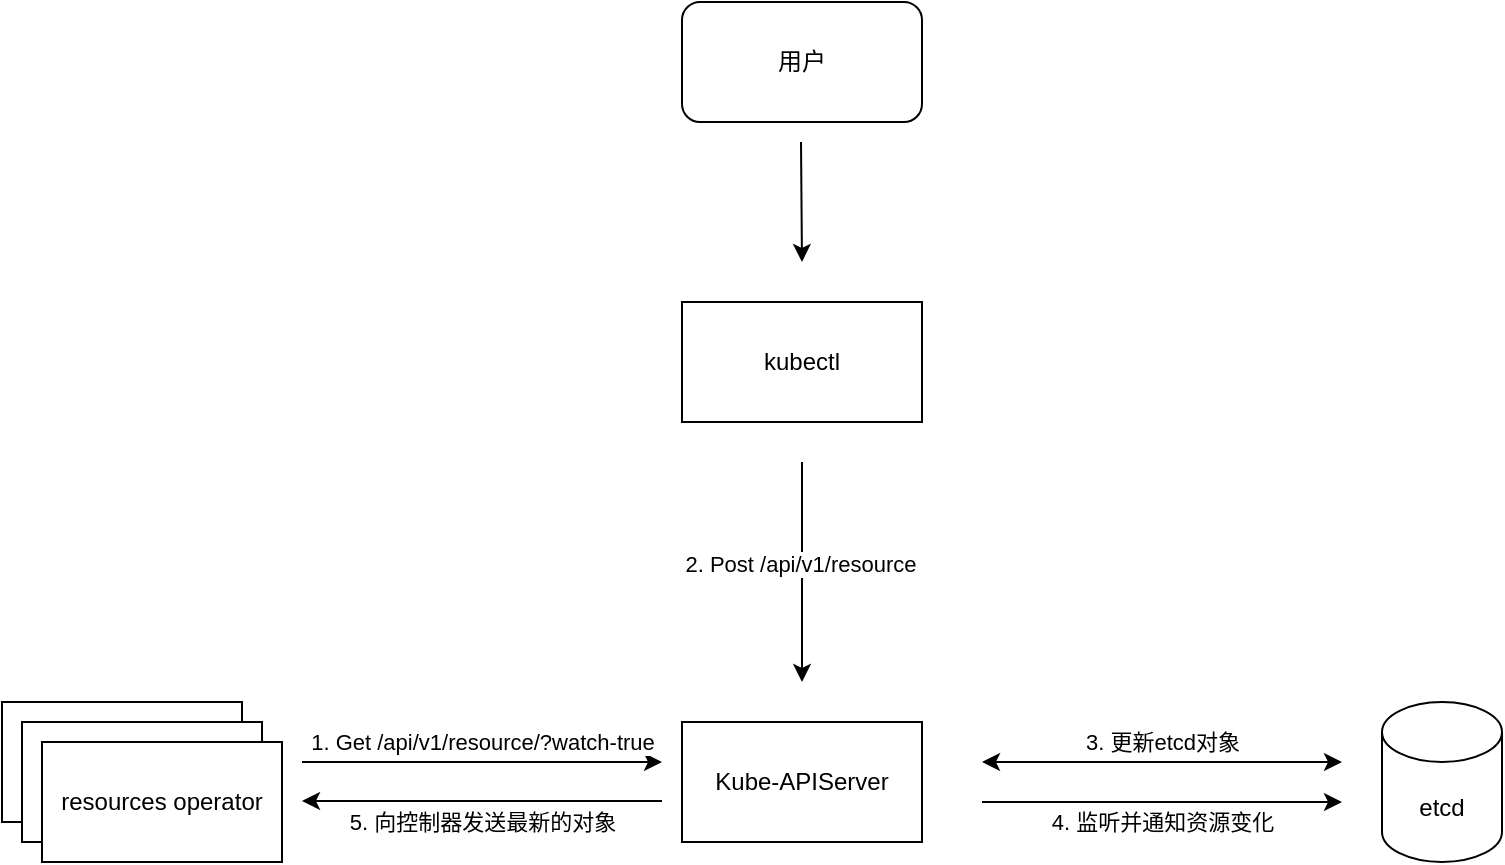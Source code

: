 <mxfile version="20.2.5" type="github" pages="6">
  <diagram id="b5y3b6XUnBEODd2YJgDl" name="第 1 页">
    <mxGraphModel dx="1368" dy="2158" grid="1" gridSize="10" guides="1" tooltips="1" connect="1" arrows="1" fold="1" page="1" pageScale="1" pageWidth="850" pageHeight="1100" math="0" shadow="0">
      <root>
        <mxCell id="0" />
        <mxCell id="1" parent="0" />
        <mxCell id="z5ILu_uivuZq8P00Ox4Z-1" value="kubectl" style="rounded=0;whiteSpace=wrap;html=1;" vertex="1" parent="1">
          <mxGeometry x="390" y="130" width="120" height="60" as="geometry" />
        </mxCell>
        <mxCell id="z5ILu_uivuZq8P00Ox4Z-5" value="" style="group" vertex="1" connectable="0" parent="1">
          <mxGeometry x="50" y="330" width="140" height="80" as="geometry" />
        </mxCell>
        <mxCell id="z5ILu_uivuZq8P00Ox4Z-2" value="" style="rounded=0;whiteSpace=wrap;html=1;" vertex="1" parent="z5ILu_uivuZq8P00Ox4Z-5">
          <mxGeometry width="120" height="60" as="geometry" />
        </mxCell>
        <mxCell id="z5ILu_uivuZq8P00Ox4Z-3" value="" style="rounded=0;whiteSpace=wrap;html=1;" vertex="1" parent="z5ILu_uivuZq8P00Ox4Z-5">
          <mxGeometry x="10" y="10" width="120" height="60" as="geometry" />
        </mxCell>
        <mxCell id="z5ILu_uivuZq8P00Ox4Z-4" value="resources operator" style="rounded=0;whiteSpace=wrap;html=1;" vertex="1" parent="z5ILu_uivuZq8P00Ox4Z-5">
          <mxGeometry x="20" y="20" width="120" height="60" as="geometry" />
        </mxCell>
        <mxCell id="z5ILu_uivuZq8P00Ox4Z-6" value="Kube-APIServer" style="rounded=0;whiteSpace=wrap;html=1;" vertex="1" parent="1">
          <mxGeometry x="390" y="340" width="120" height="60" as="geometry" />
        </mxCell>
        <mxCell id="z5ILu_uivuZq8P00Ox4Z-7" value="etcd" style="shape=cylinder3;whiteSpace=wrap;html=1;boundedLbl=1;backgroundOutline=1;size=15;" vertex="1" parent="1">
          <mxGeometry x="740" y="330" width="60" height="80" as="geometry" />
        </mxCell>
        <mxCell id="z5ILu_uivuZq8P00Ox4Z-8" value="" style="endArrow=classic;html=1;rounded=0;" edge="1" parent="1">
          <mxGeometry width="50" height="50" relative="1" as="geometry">
            <mxPoint x="450" y="210" as="sourcePoint" />
            <mxPoint x="450" y="320" as="targetPoint" />
          </mxGeometry>
        </mxCell>
        <mxCell id="z5ILu_uivuZq8P00Ox4Z-9" value="2. Post /api/v1/resource" style="edgeLabel;html=1;align=center;verticalAlign=middle;resizable=0;points=[];" vertex="1" connectable="0" parent="z5ILu_uivuZq8P00Ox4Z-8">
          <mxGeometry x="-0.073" y="-1" relative="1" as="geometry">
            <mxPoint as="offset" />
          </mxGeometry>
        </mxCell>
        <mxCell id="z5ILu_uivuZq8P00Ox4Z-10" value="" style="endArrow=classic;html=1;rounded=0;" edge="1" parent="1">
          <mxGeometry width="50" height="50" relative="1" as="geometry">
            <mxPoint x="200" y="360" as="sourcePoint" />
            <mxPoint x="380" y="360" as="targetPoint" />
          </mxGeometry>
        </mxCell>
        <mxCell id="z5ILu_uivuZq8P00Ox4Z-11" value="1. Get /api/v1/resource/?watch-true" style="edgeLabel;html=1;align=center;verticalAlign=middle;resizable=0;points=[];" vertex="1" connectable="0" parent="1">
          <mxGeometry x="290" y="350" as="geometry" />
        </mxCell>
        <mxCell id="z5ILu_uivuZq8P00Ox4Z-12" value="" style="endArrow=none;html=1;rounded=0;startArrow=classic;startFill=1;endFill=0;" edge="1" parent="1">
          <mxGeometry width="50" height="50" relative="1" as="geometry">
            <mxPoint x="200" y="379.5" as="sourcePoint" />
            <mxPoint x="380" y="379.5" as="targetPoint" />
          </mxGeometry>
        </mxCell>
        <mxCell id="z5ILu_uivuZq8P00Ox4Z-13" value="5. 向控制器发送最新的对象" style="edgeLabel;html=1;align=center;verticalAlign=middle;resizable=0;points=[];" vertex="1" connectable="0" parent="1">
          <mxGeometry x="290" y="390" as="geometry" />
        </mxCell>
        <mxCell id="z5ILu_uivuZq8P00Ox4Z-14" value="" style="endArrow=classic;html=1;rounded=0;" edge="1" parent="1">
          <mxGeometry width="50" height="50" relative="1" as="geometry">
            <mxPoint x="540" y="380" as="sourcePoint" />
            <mxPoint x="720" y="380" as="targetPoint" />
          </mxGeometry>
        </mxCell>
        <mxCell id="z5ILu_uivuZq8P00Ox4Z-15" value="" style="endArrow=classic;html=1;rounded=0;startArrow=classic;startFill=1;endFill=1;" edge="1" parent="1">
          <mxGeometry width="50" height="50" relative="1" as="geometry">
            <mxPoint x="540" y="360" as="sourcePoint" />
            <mxPoint x="720" y="360" as="targetPoint" />
          </mxGeometry>
        </mxCell>
        <mxCell id="z5ILu_uivuZq8P00Ox4Z-16" value="3. 更新etcd对象" style="edgeLabel;html=1;align=center;verticalAlign=middle;resizable=0;points=[];" vertex="1" connectable="0" parent="1">
          <mxGeometry x="630" y="350" as="geometry" />
        </mxCell>
        <mxCell id="z5ILu_uivuZq8P00Ox4Z-17" value="4. 监听并通知资源变化" style="edgeLabel;html=1;align=center;verticalAlign=middle;resizable=0;points=[];" vertex="1" connectable="0" parent="1">
          <mxGeometry x="630" y="390" as="geometry" />
        </mxCell>
        <mxCell id="z5ILu_uivuZq8P00Ox4Z-18" value="用户" style="rounded=1;whiteSpace=wrap;html=1;" vertex="1" parent="1">
          <mxGeometry x="390" y="-20" width="120" height="60" as="geometry" />
        </mxCell>
        <mxCell id="z5ILu_uivuZq8P00Ox4Z-20" value="" style="endArrow=classic;html=1;rounded=0;" edge="1" parent="1">
          <mxGeometry width="50" height="50" relative="1" as="geometry">
            <mxPoint x="449.5" y="50" as="sourcePoint" />
            <mxPoint x="450" y="110" as="targetPoint" />
          </mxGeometry>
        </mxCell>
      </root>
    </mxGraphModel>
  </diagram>
  <diagram id="ozzlIh4uKLHFMo5lgFnA" name="第 2 页">
    <mxGraphModel dx="1368" dy="1058" grid="1" gridSize="10" guides="1" tooltips="1" connect="1" arrows="1" fold="1" page="1" pageScale="1" pageWidth="850" pageHeight="1100" math="0" shadow="0">
      <root>
        <mxCell id="0" />
        <mxCell id="1" parent="0" />
        <mxCell id="VvvJQrAsDp0vZxGCDMNU-1" value="Kubernetes&lt;br&gt;API Server" style="rounded=0;whiteSpace=wrap;html=1;" vertex="1" parent="1">
          <mxGeometry x="260" y="257.5" width="120" height="92.5" as="geometry" />
        </mxCell>
        <mxCell id="VvvJQrAsDp0vZxGCDMNU-2" value="etcd" style="shape=cylinder3;whiteSpace=wrap;html=1;boundedLbl=1;backgroundOutline=1;size=15;" vertex="1" parent="1">
          <mxGeometry x="290" y="420" width="60" height="80" as="geometry" />
        </mxCell>
        <mxCell id="VvvJQrAsDp0vZxGCDMNU-3" value="" style="rounded=0;whiteSpace=wrap;html=1;" vertex="1" parent="1">
          <mxGeometry x="510" y="230" width="140" height="270" as="geometry" />
        </mxCell>
        <mxCell id="VvvJQrAsDp0vZxGCDMNU-4" value="Informer" style="text;html=1;strokeColor=none;fillColor=none;align=center;verticalAlign=middle;whiteSpace=wrap;rounded=0;" vertex="1" parent="1">
          <mxGeometry x="550" y="239" width="60" height="30" as="geometry" />
        </mxCell>
        <mxCell id="VvvJQrAsDp0vZxGCDMNU-5" value="reflector" style="rounded=0;whiteSpace=wrap;html=1;" vertex="1" parent="1">
          <mxGeometry x="530" y="275" width="100" height="25" as="geometry" />
        </mxCell>
        <mxCell id="VvvJQrAsDp0vZxGCDMNU-45" value="" style="edgeStyle=orthogonalEdgeStyle;curved=1;rounded=0;orthogonalLoop=1;jettySize=auto;html=1;startArrow=classic;startFill=1;endArrow=none;endFill=0;" edge="1" parent="1" source="VvvJQrAsDp0vZxGCDMNU-6" target="VvvJQrAsDp0vZxGCDMNU-5">
          <mxGeometry relative="1" as="geometry" />
        </mxCell>
        <mxCell id="VvvJQrAsDp0vZxGCDMNU-48" style="edgeStyle=orthogonalEdgeStyle;curved=1;rounded=0;orthogonalLoop=1;jettySize=auto;html=1;exitX=0.5;exitY=1;exitDx=0;exitDy=0;entryX=0.5;entryY=0;entryDx=0;entryDy=0;startArrow=none;startFill=0;endArrow=classic;endFill=1;" edge="1" parent="1" source="VvvJQrAsDp0vZxGCDMNU-6" target="VvvJQrAsDp0vZxGCDMNU-7">
          <mxGeometry relative="1" as="geometry" />
        </mxCell>
        <mxCell id="VvvJQrAsDp0vZxGCDMNU-6" value="Delta FIFO Queue" style="rounded=0;whiteSpace=wrap;html=1;" vertex="1" parent="1">
          <mxGeometry x="530" y="330" width="100" height="40" as="geometry" />
        </mxCell>
        <mxCell id="VvvJQrAsDp0vZxGCDMNU-7" value="Indexer" style="rounded=0;whiteSpace=wrap;html=1;" vertex="1" parent="1">
          <mxGeometry x="530" y="397.5" width="100" height="25" as="geometry" />
        </mxCell>
        <mxCell id="VvvJQrAsDp0vZxGCDMNU-8" value="Local Store" style="rounded=0;whiteSpace=wrap;html=1;" vertex="1" parent="1">
          <mxGeometry x="530" y="440" width="100" height="40" as="geometry" />
        </mxCell>
        <mxCell id="VvvJQrAsDp0vZxGCDMNU-15" value="" style="group" vertex="1" connectable="0" parent="1">
          <mxGeometry x="760" y="230" width="150" height="190" as="geometry" />
        </mxCell>
        <mxCell id="VvvJQrAsDp0vZxGCDMNU-9" value="" style="rounded=0;whiteSpace=wrap;html=1;" vertex="1" parent="VvvJQrAsDp0vZxGCDMNU-15">
          <mxGeometry width="150" height="190" as="geometry" />
        </mxCell>
        <mxCell id="VvvJQrAsDp0vZxGCDMNU-10" value="key 1" style="rounded=0;whiteSpace=wrap;html=1;" vertex="1" parent="VvvJQrAsDp0vZxGCDMNU-15">
          <mxGeometry x="25" y="45" width="100" height="25" as="geometry" />
        </mxCell>
        <mxCell id="VvvJQrAsDp0vZxGCDMNU-11" value="key 2" style="rounded=0;whiteSpace=wrap;html=1;" vertex="1" parent="VvvJQrAsDp0vZxGCDMNU-15">
          <mxGeometry x="25" y="75" width="100" height="25" as="geometry" />
        </mxCell>
        <mxCell id="VvvJQrAsDp0vZxGCDMNU-12" value="key 3" style="rounded=0;whiteSpace=wrap;html=1;" vertex="1" parent="VvvJQrAsDp0vZxGCDMNU-15">
          <mxGeometry x="25" y="105" width="100" height="25" as="geometry" />
        </mxCell>
        <mxCell id="VvvJQrAsDp0vZxGCDMNU-13" value="key 4" style="rounded=0;whiteSpace=wrap;html=1;" vertex="1" parent="VvvJQrAsDp0vZxGCDMNU-15">
          <mxGeometry x="25" y="140" width="100" height="25" as="geometry" />
        </mxCell>
        <mxCell id="VvvJQrAsDp0vZxGCDMNU-14" value="WorkQueue" style="text;html=1;strokeColor=none;fillColor=none;align=center;verticalAlign=middle;whiteSpace=wrap;rounded=0;" vertex="1" parent="VvvJQrAsDp0vZxGCDMNU-15">
          <mxGeometry x="45" y="9" width="60" height="30" as="geometry" />
        </mxCell>
        <mxCell id="VvvJQrAsDp0vZxGCDMNU-28" value="" style="shape=flexArrow;endArrow=classic;html=1;rounded=0;endWidth=44;endSize=12;width=66;" edge="1" parent="1">
          <mxGeometry width="50" height="50" relative="1" as="geometry">
            <mxPoint x="410" y="287" as="sourcePoint" />
            <mxPoint x="500" y="287" as="targetPoint" />
          </mxGeometry>
        </mxCell>
        <mxCell id="VvvJQrAsDp0vZxGCDMNU-30" value="Client&amp;nbsp;&lt;br&gt;List &amp;amp; Watch" style="edgeLabel;html=1;align=center;verticalAlign=middle;resizable=0;points=[];" vertex="1" connectable="0" parent="VvvJQrAsDp0vZxGCDMNU-28">
          <mxGeometry x="-0.178" y="-3" relative="1" as="geometry">
            <mxPoint y="-5" as="offset" />
          </mxGeometry>
        </mxCell>
        <mxCell id="VvvJQrAsDp0vZxGCDMNU-32" value="" style="curved=1;endArrow=classic;html=1;rounded=0;entryX=0;entryY=0.25;entryDx=0;entryDy=0;" edge="1" parent="1" target="VvvJQrAsDp0vZxGCDMNU-11">
          <mxGeometry width="50" height="50" relative="1" as="geometry">
            <mxPoint x="630" y="350" as="sourcePoint" />
            <mxPoint x="680" y="300" as="targetPoint" />
            <Array as="points">
              <mxPoint x="760" y="350" />
              <mxPoint x="630" y="300" />
            </Array>
          </mxGeometry>
        </mxCell>
        <mxCell id="VvvJQrAsDp0vZxGCDMNU-34" value="&lt;b&gt;CRUD&lt;/b&gt;&lt;br&gt;Add Func&lt;br&gt;Update Func&lt;br&gt;Delete Func" style="text;html=1;strokeColor=none;fillColor=none;align=center;verticalAlign=middle;whiteSpace=wrap;rounded=0;" vertex="1" parent="1">
          <mxGeometry x="660" y="257.5" width="110" height="30" as="geometry" />
        </mxCell>
        <mxCell id="VvvJQrAsDp0vZxGCDMNU-43" value="" style="group" vertex="1" connectable="0" parent="1">
          <mxGeometry x="980" y="230" width="170" height="270" as="geometry" />
        </mxCell>
        <mxCell id="VvvJQrAsDp0vZxGCDMNU-16" value="" style="rounded=0;whiteSpace=wrap;html=1;" vertex="1" parent="VvvJQrAsDp0vZxGCDMNU-43">
          <mxGeometry width="170" height="270" as="geometry" />
        </mxCell>
        <mxCell id="VvvJQrAsDp0vZxGCDMNU-17" value="Control Loop&lt;br&gt;（reconcile loop）" style="text;html=1;strokeColor=none;fillColor=none;align=center;verticalAlign=middle;whiteSpace=wrap;rounded=0;" vertex="1" parent="VvvJQrAsDp0vZxGCDMNU-43">
          <mxGeometry x="31.5" y="9" width="112.5" height="30" as="geometry" />
        </mxCell>
        <mxCell id="VvvJQrAsDp0vZxGCDMNU-18" value="queen.get&lt;br&gt;diff(obj1 actual)" style="ellipse;whiteSpace=wrap;html=1;aspect=fixed;" vertex="1" parent="VvvJQrAsDp0vZxGCDMNU-43">
          <mxGeometry x="45" y="140" width="80" height="80" as="geometry" />
        </mxCell>
        <mxCell id="VvvJQrAsDp0vZxGCDMNU-19" value="" style="endArrow=classic;html=1;rounded=0;" edge="1" parent="VvvJQrAsDp0vZxGCDMNU-43">
          <mxGeometry width="50" height="50" relative="1" as="geometry">
            <mxPoint x="120" y="160" as="sourcePoint" />
            <mxPoint x="100" y="140" as="targetPoint" />
          </mxGeometry>
        </mxCell>
        <mxCell id="VvvJQrAsDp0vZxGCDMNU-27" value="Sync" style="text;html=1;strokeColor=none;fillColor=none;align=center;verticalAlign=middle;whiteSpace=wrap;rounded=0;" vertex="1" parent="VvvJQrAsDp0vZxGCDMNU-43">
          <mxGeometry x="55" y="70" width="60" height="30" as="geometry" />
        </mxCell>
        <mxCell id="VvvJQrAsDp0vZxGCDMNU-42" style="edgeStyle=orthogonalEdgeStyle;curved=1;rounded=0;orthogonalLoop=1;jettySize=auto;html=1;exitX=0.5;exitY=1;exitDx=0;exitDy=0;entryX=1;entryY=0.75;entryDx=0;entryDy=0;startArrow=classic;startFill=1;endArrow=none;endFill=0;dashed=1;" edge="1" parent="1" source="VvvJQrAsDp0vZxGCDMNU-18" target="VvvJQrAsDp0vZxGCDMNU-7">
          <mxGeometry relative="1" as="geometry">
            <Array as="points">
              <mxPoint x="1040" y="450" />
              <mxPoint x="1040" y="470" />
              <mxPoint x="760" y="470" />
              <mxPoint x="760" y="416" />
            </Array>
          </mxGeometry>
        </mxCell>
        <mxCell id="VvvJQrAsDp0vZxGCDMNU-49" value="&lt;font style=&quot;font-size: 13px;&quot;&gt;lister&lt;/font&gt;" style="edgeLabel;html=1;align=center;verticalAlign=middle;resizable=0;points=[];" vertex="1" connectable="0" parent="VvvJQrAsDp0vZxGCDMNU-42">
          <mxGeometry x="0.101" y="-4" relative="1" as="geometry">
            <mxPoint x="15" y="-16" as="offset" />
          </mxGeometry>
        </mxCell>
        <mxCell id="VvvJQrAsDp0vZxGCDMNU-38" value="" style="endArrow=classic;html=1;rounded=0;exitX=1;exitY=0.5;exitDx=0;exitDy=0;entryX=0.5;entryY=0;entryDx=0;entryDy=0;edgeStyle=orthogonalEdgeStyle;curved=1;dashed=1;" edge="1" parent="1" source="VvvJQrAsDp0vZxGCDMNU-11" target="VvvJQrAsDp0vZxGCDMNU-18">
          <mxGeometry width="50" height="50" relative="1" as="geometry">
            <mxPoint x="930" y="350" as="sourcePoint" />
            <mxPoint x="980" y="300" as="targetPoint" />
          </mxGeometry>
        </mxCell>
        <mxCell id="VvvJQrAsDp0vZxGCDMNU-50" value="" style="shape=singleArrow;direction=south;whiteSpace=wrap;html=1;fontSize=13;arrowWidth=0.5;arrowSize=0.575;" vertex="1" parent="1">
          <mxGeometry x="290" y="370" width="60" height="40" as="geometry" />
        </mxCell>
      </root>
    </mxGraphModel>
  </diagram>
  <diagram id="fd5tgW54rtET_xSXNVDy" name="第 3 页">
    <mxGraphModel dx="1368" dy="1058" grid="1" gridSize="10" guides="1" tooltips="1" connect="1" arrows="1" fold="1" page="1" pageScale="1" pageWidth="850" pageHeight="1100" math="0" shadow="0">
      <root>
        <mxCell id="0" />
        <mxCell id="1" parent="0" />
        <mxCell id="vQ5vDGMKFpxkiXA87XDB-49" value="" style="rounded=0;whiteSpace=wrap;html=1;fontSize=13;dashed=1;" vertex="1" parent="1">
          <mxGeometry x="60" y="440" width="620" height="170" as="geometry" />
        </mxCell>
        <mxCell id="vQ5vDGMKFpxkiXA87XDB-48" value="" style="rounded=0;whiteSpace=wrap;html=1;fontSize=13;dashed=1;" vertex="1" parent="1">
          <mxGeometry x="60" y="280" width="620" height="160" as="geometry" />
        </mxCell>
        <mxCell id="vQ5vDGMKFpxkiXA87XDB-4" value="" style="rounded=0;whiteSpace=wrap;html=1;fontSize=13;" vertex="1" parent="1">
          <mxGeometry x="60" y="170" width="330" height="80" as="geometry" />
        </mxCell>
        <mxCell id="vQ5vDGMKFpxkiXA87XDB-22" style="edgeStyle=orthogonalEdgeStyle;rounded=0;orthogonalLoop=1;jettySize=auto;html=1;exitX=0;exitY=0.5;exitDx=0;exitDy=0;fontSize=13;startArrow=none;startFill=0;endArrow=classic;endFill=1;entryX=0;entryY=0.5;entryDx=0;entryDy=0;" edge="1" parent="1" source="vQ5vDGMKFpxkiXA87XDB-2" target="vQ5vDGMKFpxkiXA87XDB-19">
          <mxGeometry relative="1" as="geometry">
            <mxPoint x="70" y="310" as="targetPoint" />
            <Array as="points">
              <mxPoint x="80" y="225" />
              <mxPoint x="80" y="535" />
            </Array>
          </mxGeometry>
        </mxCell>
        <mxCell id="vQ5vDGMKFpxkiXA87XDB-39" value="Register" style="edgeLabel;html=1;align=center;verticalAlign=middle;resizable=0;points=[];fontSize=13;" vertex="1" connectable="0" parent="vQ5vDGMKFpxkiXA87XDB-22">
          <mxGeometry x="-0.094" y="1" relative="1" as="geometry">
            <mxPoint x="9" y="32" as="offset" />
          </mxGeometry>
        </mxCell>
        <mxCell id="vQ5vDGMKFpxkiXA87XDB-2" value="CRDs" style="rounded=0;whiteSpace=wrap;html=1;fontSize=13;" vertex="1" parent="1">
          <mxGeometry x="100" y="215" width="100" height="20" as="geometry" />
        </mxCell>
        <mxCell id="vQ5vDGMKFpxkiXA87XDB-3" value="Controllers" style="rounded=0;whiteSpace=wrap;html=1;fontSize=13;" vertex="1" parent="1">
          <mxGeometry x="250" y="215" width="100" height="20" as="geometry" />
        </mxCell>
        <mxCell id="vQ5vDGMKFpxkiXA87XDB-5" value="User defined" style="text;html=1;strokeColor=none;fillColor=none;align=center;verticalAlign=middle;whiteSpace=wrap;rounded=0;fontSize=13;" vertex="1" parent="1">
          <mxGeometry x="60" y="170" width="90" height="30" as="geometry" />
        </mxCell>
        <mxCell id="vQ5vDGMKFpxkiXA87XDB-13" value="" style="group" vertex="1" connectable="0" parent="1">
          <mxGeometry x="450" y="170" width="250" height="80" as="geometry" />
        </mxCell>
        <mxCell id="vQ5vDGMKFpxkiXA87XDB-12" value="" style="rounded=0;whiteSpace=wrap;html=1;fontSize=13;" vertex="1" parent="vQ5vDGMKFpxkiXA87XDB-13">
          <mxGeometry width="230" height="80" as="geometry" />
        </mxCell>
        <mxCell id="vQ5vDGMKFpxkiXA87XDB-11" value="" style="group" vertex="1" connectable="0" parent="vQ5vDGMKFpxkiXA87XDB-13">
          <mxGeometry x="90" y="10" width="160" height="70" as="geometry" />
        </mxCell>
        <mxCell id="vQ5vDGMKFpxkiXA87XDB-8" value="Index" style="rounded=0;whiteSpace=wrap;html=1;fontSize=13;" vertex="1" parent="vQ5vDGMKFpxkiXA87XDB-11">
          <mxGeometry y="40" width="120" height="20" as="geometry" />
        </mxCell>
        <mxCell id="vQ5vDGMKFpxkiXA87XDB-9" value="OwnerReferences" style="rounded=0;whiteSpace=wrap;html=1;fontSize=13;" vertex="1" parent="vQ5vDGMKFpxkiXA87XDB-11">
          <mxGeometry y="20" width="120" height="20" as="geometry" />
        </mxCell>
        <mxCell id="vQ5vDGMKFpxkiXA87XDB-10" value="Finalizers" style="rounded=0;whiteSpace=wrap;html=1;fontSize=13;" vertex="1" parent="vQ5vDGMKFpxkiXA87XDB-11">
          <mxGeometry width="120" height="20" as="geometry" />
        </mxCell>
        <mxCell id="vQ5vDGMKFpxkiXA87XDB-14" value="Utilies" style="text;html=1;strokeColor=none;fillColor=none;align=center;verticalAlign=middle;whiteSpace=wrap;rounded=0;fontSize=13;" vertex="1" parent="vQ5vDGMKFpxkiXA87XDB-13">
          <mxGeometry x="-20" width="90" height="30" as="geometry" />
        </mxCell>
        <mxCell id="vQ5vDGMKFpxkiXA87XDB-24" style="edgeStyle=orthogonalEdgeStyle;rounded=0;orthogonalLoop=1;jettySize=auto;html=1;exitX=0.5;exitY=1;exitDx=0;exitDy=0;entryX=0;entryY=0.5;entryDx=0;entryDy=0;fontSize=13;startArrow=none;startFill=0;endArrow=classic;endFill=1;" edge="1" parent="1" source="vQ5vDGMKFpxkiXA87XDB-15" target="vQ5vDGMKFpxkiXA87XDB-17">
          <mxGeometry relative="1" as="geometry" />
        </mxCell>
        <mxCell id="vQ5vDGMKFpxkiXA87XDB-38" value="Do Controller" style="edgeLabel;html=1;align=center;verticalAlign=middle;resizable=0;points=[];fontSize=13;" vertex="1" connectable="0" parent="vQ5vDGMKFpxkiXA87XDB-24">
          <mxGeometry x="-0.711" y="-2" relative="1" as="geometry">
            <mxPoint as="offset" />
          </mxGeometry>
        </mxCell>
        <mxCell id="vQ5vDGMKFpxkiXA87XDB-28" style="edgeStyle=orthogonalEdgeStyle;rounded=0;orthogonalLoop=1;jettySize=auto;html=1;exitX=1;exitY=0.5;exitDx=0;exitDy=0;entryX=0;entryY=0.5;entryDx=0;entryDy=0;fontSize=13;startArrow=none;startFill=0;endArrow=classic;endFill=1;" edge="1" parent="1" source="vQ5vDGMKFpxkiXA87XDB-15" target="vQ5vDGMKFpxkiXA87XDB-16">
          <mxGeometry relative="1" as="geometry" />
        </mxCell>
        <mxCell id="vQ5vDGMKFpxkiXA87XDB-36" value="Do API" style="edgeLabel;html=1;align=center;verticalAlign=middle;resizable=0;points=[];fontSize=13;" vertex="1" connectable="0" parent="vQ5vDGMKFpxkiXA87XDB-28">
          <mxGeometry x="-0.259" y="-1" relative="1" as="geometry">
            <mxPoint as="offset" />
          </mxGeometry>
        </mxCell>
        <mxCell id="vQ5vDGMKFpxkiXA87XDB-15" value="APIScaffolder" style="rounded=0;whiteSpace=wrap;html=1;fontSize=13;" vertex="1" parent="1">
          <mxGeometry x="110" y="340" width="120" height="40" as="geometry" />
        </mxCell>
        <mxCell id="vQ5vDGMKFpxkiXA87XDB-30" style="edgeStyle=orthogonalEdgeStyle;rounded=0;orthogonalLoop=1;jettySize=auto;html=1;exitX=0.5;exitY=0;exitDx=0;exitDy=0;fontSize=13;startArrow=none;startFill=0;endArrow=classic;endFill=1;" edge="1" parent="1" source="vQ5vDGMKFpxkiXA87XDB-16" target="vQ5vDGMKFpxkiXA87XDB-2">
          <mxGeometry relative="1" as="geometry">
            <Array as="points">
              <mxPoint x="560" y="300" />
              <mxPoint x="150" y="300" />
            </Array>
          </mxGeometry>
        </mxCell>
        <mxCell id="vQ5vDGMKFpxkiXA87XDB-16" value="CRD Template" style="rounded=0;whiteSpace=wrap;html=1;fontSize=13;" vertex="1" parent="1">
          <mxGeometry x="500" y="340" width="120" height="40" as="geometry" />
        </mxCell>
        <mxCell id="vQ5vDGMKFpxkiXA87XDB-31" style="edgeStyle=orthogonalEdgeStyle;rounded=0;orthogonalLoop=1;jettySize=auto;html=1;exitX=0.5;exitY=0;exitDx=0;exitDy=0;entryX=0.5;entryY=1;entryDx=0;entryDy=0;fontSize=13;startArrow=none;startFill=0;endArrow=classic;endFill=1;" edge="1" parent="1" source="vQ5vDGMKFpxkiXA87XDB-17" target="vQ5vDGMKFpxkiXA87XDB-3">
          <mxGeometry relative="1" as="geometry" />
        </mxCell>
        <mxCell id="vQ5vDGMKFpxkiXA87XDB-37" value="Run" style="edgeLabel;html=1;align=center;verticalAlign=middle;resizable=0;points=[];fontSize=13;" vertex="1" connectable="0" parent="vQ5vDGMKFpxkiXA87XDB-31">
          <mxGeometry x="-0.637" relative="1" as="geometry">
            <mxPoint as="offset" />
          </mxGeometry>
        </mxCell>
        <mxCell id="vQ5vDGMKFpxkiXA87XDB-17" value="manager" style="rounded=0;whiteSpace=wrap;html=1;fontSize=13;" vertex="1" parent="1">
          <mxGeometry x="330" y="446" width="70" height="30" as="geometry" />
        </mxCell>
        <mxCell id="vQ5vDGMKFpxkiXA87XDB-23" style="edgeStyle=orthogonalEdgeStyle;rounded=0;orthogonalLoop=1;jettySize=auto;html=1;exitX=0;exitY=0.5;exitDx=0;exitDy=0;entryX=1;entryY=0.5;entryDx=0;entryDy=0;fontSize=13;startArrow=none;startFill=0;endArrow=classic;endFill=1;" edge="1" parent="1" source="vQ5vDGMKFpxkiXA87XDB-18" target="vQ5vDGMKFpxkiXA87XDB-19">
          <mxGeometry relative="1" as="geometry" />
        </mxCell>
        <mxCell id="vQ5vDGMKFpxkiXA87XDB-45" value="Watch" style="edgeLabel;html=1;align=center;verticalAlign=middle;resizable=0;points=[];fontSize=13;" vertex="1" connectable="0" parent="vQ5vDGMKFpxkiXA87XDB-23">
          <mxGeometry x="0.18" y="-1" relative="1" as="geometry">
            <mxPoint x="8" as="offset" />
          </mxGeometry>
        </mxCell>
        <mxCell id="vQ5vDGMKFpxkiXA87XDB-25" style="edgeStyle=orthogonalEdgeStyle;rounded=0;orthogonalLoop=1;jettySize=auto;html=1;exitX=0.5;exitY=1;exitDx=0;exitDy=0;fontSize=13;startArrow=none;startFill=0;endArrow=classic;endFill=1;entryX=0.25;entryY=0;entryDx=0;entryDy=0;" edge="1" parent="1" source="vQ5vDGMKFpxkiXA87XDB-18" target="vQ5vDGMKFpxkiXA87XDB-21">
          <mxGeometry relative="1" as="geometry" />
        </mxCell>
        <mxCell id="vQ5vDGMKFpxkiXA87XDB-47" value="List &amp;amp; Watch" style="edgeLabel;html=1;align=center;verticalAlign=middle;resizable=0;points=[];fontSize=13;" vertex="1" connectable="0" parent="vQ5vDGMKFpxkiXA87XDB-25">
          <mxGeometry x="-0.082" y="1" relative="1" as="geometry">
            <mxPoint x="-12" as="offset" />
          </mxGeometry>
        </mxCell>
        <mxCell id="vQ5vDGMKFpxkiXA87XDB-29" style="edgeStyle=orthogonalEdgeStyle;rounded=0;orthogonalLoop=1;jettySize=auto;html=1;exitX=0.5;exitY=0;exitDx=0;exitDy=0;entryX=0.25;entryY=1;entryDx=0;entryDy=0;fontSize=13;startArrow=none;startFill=0;endArrow=classic;endFill=1;" edge="1" parent="1" source="vQ5vDGMKFpxkiXA87XDB-18" target="vQ5vDGMKFpxkiXA87XDB-3">
          <mxGeometry relative="1" as="geometry">
            <Array as="points">
              <mxPoint x="300" y="520" />
              <mxPoint x="300" y="378" />
              <mxPoint x="275" y="378" />
            </Array>
          </mxGeometry>
        </mxCell>
        <mxCell id="vQ5vDGMKFpxkiXA87XDB-44" value="Reconcile" style="edgeLabel;html=1;align=center;verticalAlign=middle;resizable=0;points=[];fontSize=13;" vertex="1" connectable="0" parent="vQ5vDGMKFpxkiXA87XDB-29">
          <mxGeometry x="-0.194" y="1" relative="1" as="geometry">
            <mxPoint as="offset" />
          </mxGeometry>
        </mxCell>
        <mxCell id="vQ5vDGMKFpxkiXA87XDB-32" style="edgeStyle=orthogonalEdgeStyle;rounded=0;orthogonalLoop=1;jettySize=auto;html=1;exitX=1;exitY=0.5;exitDx=0;exitDy=0;entryX=0.5;entryY=1;entryDx=0;entryDy=0;fontSize=13;startArrow=none;startFill=0;endArrow=classic;endFill=1;" edge="1" parent="1" source="vQ5vDGMKFpxkiXA87XDB-18" target="vQ5vDGMKFpxkiXA87XDB-17">
          <mxGeometry relative="1" as="geometry">
            <Array as="points">
              <mxPoint x="365" y="535" />
            </Array>
          </mxGeometry>
        </mxCell>
        <mxCell id="vQ5vDGMKFpxkiXA87XDB-46" value="GetCache" style="edgeLabel;html=1;align=center;verticalAlign=middle;resizable=0;points=[];fontSize=13;" vertex="1" connectable="0" parent="vQ5vDGMKFpxkiXA87XDB-32">
          <mxGeometry x="-0.042" y="-2" relative="1" as="geometry">
            <mxPoint x="-2" y="-12" as="offset" />
          </mxGeometry>
        </mxCell>
        <mxCell id="vQ5vDGMKFpxkiXA87XDB-18" value="Cache" style="rounded=0;whiteSpace=wrap;html=1;fontSize=13;" vertex="1" parent="1">
          <mxGeometry x="280" y="520" width="70" height="30" as="geometry" />
        </mxCell>
        <mxCell id="vQ5vDGMKFpxkiXA87XDB-19" value="Schema" style="rounded=0;whiteSpace=wrap;html=1;fontSize=13;" vertex="1" parent="1">
          <mxGeometry x="110" y="520" width="70" height="30" as="geometry" />
        </mxCell>
        <mxCell id="vQ5vDGMKFpxkiXA87XDB-26" style="edgeStyle=orthogonalEdgeStyle;rounded=0;orthogonalLoop=1;jettySize=auto;html=1;exitX=0;exitY=0.5;exitDx=0;exitDy=0;entryX=1;entryY=0.5;entryDx=0;entryDy=0;fontSize=13;startArrow=none;startFill=0;endArrow=classic;endFill=1;" edge="1" parent="1" source="vQ5vDGMKFpxkiXA87XDB-20" target="vQ5vDGMKFpxkiXA87XDB-17">
          <mxGeometry relative="1" as="geometry" />
        </mxCell>
        <mxCell id="vQ5vDGMKFpxkiXA87XDB-41" value="Get Client" style="edgeLabel;html=1;align=center;verticalAlign=middle;resizable=0;points=[];fontSize=13;" vertex="1" connectable="0" parent="vQ5vDGMKFpxkiXA87XDB-26">
          <mxGeometry x="0.095" y="2" relative="1" as="geometry">
            <mxPoint y="15" as="offset" />
          </mxGeometry>
        </mxCell>
        <mxCell id="vQ5vDGMKFpxkiXA87XDB-35" style="edgeStyle=orthogonalEdgeStyle;rounded=0;orthogonalLoop=1;jettySize=auto;html=1;exitX=1;exitY=0.25;exitDx=0;exitDy=0;entryX=1;entryY=0.5;entryDx=0;entryDy=0;fontSize=13;startArrow=none;startFill=0;endArrow=classic;endFill=1;" edge="1" parent="1" source="vQ5vDGMKFpxkiXA87XDB-20" target="vQ5vDGMKFpxkiXA87XDB-2">
          <mxGeometry relative="1" as="geometry">
            <Array as="points">
              <mxPoint x="548" y="528" />
              <mxPoint x="548" y="535" />
              <mxPoint x="660" y="535" />
              <mxPoint x="660" y="320" />
              <mxPoint x="220" y="320" />
              <mxPoint x="220" y="225" />
            </Array>
          </mxGeometry>
        </mxCell>
        <mxCell id="vQ5vDGMKFpxkiXA87XDB-43" value="Watch" style="edgeLabel;html=1;align=center;verticalAlign=middle;resizable=0;points=[];fontSize=13;" vertex="1" connectable="0" parent="vQ5vDGMKFpxkiXA87XDB-35">
          <mxGeometry x="0.31" y="4" relative="1" as="geometry">
            <mxPoint y="-4" as="offset" />
          </mxGeometry>
        </mxCell>
        <mxCell id="vQ5vDGMKFpxkiXA87XDB-40" value="Write" style="edgeStyle=orthogonalEdgeStyle;rounded=0;orthogonalLoop=1;jettySize=auto;html=1;exitX=0.5;exitY=1;exitDx=0;exitDy=0;entryX=0.75;entryY=0;entryDx=0;entryDy=0;fontSize=13;startArrow=none;startFill=0;endArrow=classic;endFill=1;" edge="1" parent="1" source="vQ5vDGMKFpxkiXA87XDB-20" target="vQ5vDGMKFpxkiXA87XDB-21">
          <mxGeometry relative="1" as="geometry" />
        </mxCell>
        <mxCell id="vQ5vDGMKFpxkiXA87XDB-20" value="Client" style="rounded=0;whiteSpace=wrap;html=1;fontSize=13;" vertex="1" parent="1">
          <mxGeometry x="530" y="520" width="70" height="30" as="geometry" />
        </mxCell>
        <mxCell id="vQ5vDGMKFpxkiXA87XDB-21" value="Kubernetes" style="rounded=0;whiteSpace=wrap;html=1;fontSize=13;" vertex="1" parent="1">
          <mxGeometry x="60" y="630" width="620" height="60" as="geometry" />
        </mxCell>
        <mxCell id="vQ5vDGMKFpxkiXA87XDB-50" value="&lt;b&gt;Controller Runtime&lt;/b&gt;" style="text;html=1;strokeColor=none;fillColor=none;align=center;verticalAlign=middle;whiteSpace=wrap;rounded=0;dashed=1;fontSize=13;" vertex="1" parent="1">
          <mxGeometry x="510" y="460" width="130" height="30" as="geometry" />
        </mxCell>
      </root>
    </mxGraphModel>
  </diagram>
  <diagram id="yPDSkS7zUDXt4t59iSO1" name="第 4 页">
    <mxGraphModel dx="1368" dy="1058" grid="1" gridSize="10" guides="1" tooltips="1" connect="1" arrows="1" fold="1" page="1" pageScale="1" pageWidth="850" pageHeight="1100" math="0" shadow="0">
      <root>
        <mxCell id="0" />
        <mxCell id="1" parent="0" />
        <mxCell id="TomNY0usJ-MLgOxhWAcP-3" style="edgeStyle=orthogonalEdgeStyle;rounded=0;orthogonalLoop=1;jettySize=auto;html=1;exitX=0.5;exitY=1;exitDx=0;exitDy=0;entryX=0.5;entryY=0;entryDx=0;entryDy=0;fontSize=13;startArrow=none;startFill=0;endArrow=classic;endFill=1;" edge="1" parent="1" source="TomNY0usJ-MLgOxhWAcP-1" target="TomNY0usJ-MLgOxhWAcP-2">
          <mxGeometry relative="1" as="geometry" />
        </mxCell>
        <mxCell id="TomNY0usJ-MLgOxhWAcP-1" value="CRD init" style="rounded=0;whiteSpace=wrap;html=1;fontSize=13;" vertex="1" parent="1">
          <mxGeometry x="280" y="170" width="120" height="40" as="geometry" />
        </mxCell>
        <mxCell id="TomNY0usJ-MLgOxhWAcP-8" style="edgeStyle=orthogonalEdgeStyle;rounded=0;orthogonalLoop=1;jettySize=auto;html=1;exitX=0.5;exitY=1;exitDx=0;exitDy=0;fontSize=13;startArrow=none;startFill=0;endArrow=classic;endFill=1;" edge="1" parent="1" source="TomNY0usJ-MLgOxhWAcP-2" target="TomNY0usJ-MLgOxhWAcP-4">
          <mxGeometry relative="1" as="geometry" />
        </mxCell>
        <mxCell id="TomNY0usJ-MLgOxhWAcP-2" value="Manager init" style="rounded=0;whiteSpace=wrap;html=1;fontSize=13;" vertex="1" parent="1">
          <mxGeometry x="280" y="250" width="120" height="40" as="geometry" />
        </mxCell>
        <mxCell id="TomNY0usJ-MLgOxhWAcP-9" value="" style="edgeStyle=orthogonalEdgeStyle;rounded=0;orthogonalLoop=1;jettySize=auto;html=1;fontSize=13;startArrow=none;startFill=0;endArrow=classic;endFill=1;" edge="1" parent="1" source="TomNY0usJ-MLgOxhWAcP-4" target="TomNY0usJ-MLgOxhWAcP-5">
          <mxGeometry relative="1" as="geometry" />
        </mxCell>
        <mxCell id="TomNY0usJ-MLgOxhWAcP-4" value="Controller init" style="rounded=0;whiteSpace=wrap;html=1;fontSize=13;" vertex="1" parent="1">
          <mxGeometry x="280" y="330" width="120" height="40" as="geometry" />
        </mxCell>
        <mxCell id="TomNY0usJ-MLgOxhWAcP-10" value="" style="edgeStyle=orthogonalEdgeStyle;rounded=0;orthogonalLoop=1;jettySize=auto;html=1;fontSize=13;startArrow=none;startFill=0;endArrow=classic;endFill=1;" edge="1" parent="1" source="TomNY0usJ-MLgOxhWAcP-5" target="TomNY0usJ-MLgOxhWAcP-6">
          <mxGeometry relative="1" as="geometry" />
        </mxCell>
        <mxCell id="TomNY0usJ-MLgOxhWAcP-5" value="Client init" style="rounded=0;whiteSpace=wrap;html=1;fontSize=13;" vertex="1" parent="1">
          <mxGeometry x="280" y="410" width="120" height="40" as="geometry" />
        </mxCell>
        <mxCell id="TomNY0usJ-MLgOxhWAcP-6" value="Manager start" style="rounded=0;whiteSpace=wrap;html=1;fontSize=13;" vertex="1" parent="1">
          <mxGeometry x="280" y="490" width="120" height="40" as="geometry" />
        </mxCell>
        <mxCell id="TomNY0usJ-MLgOxhWAcP-12" value="Finalizers" style="rounded=0;whiteSpace=wrap;html=1;fontSize=13;dashed=1;" vertex="1" parent="1">
          <mxGeometry x="280" y="570" width="120" height="40" as="geometry" />
        </mxCell>
      </root>
    </mxGraphModel>
  </diagram>
  <diagram id="k89WJ8AlxHDiX4-ocUlK" name="第 5 页">
    <mxGraphModel dx="1368" dy="1058" grid="1" gridSize="10" guides="1" tooltips="1" connect="1" arrows="1" fold="1" page="1" pageScale="1" pageWidth="850" pageHeight="1100" math="0" shadow="0">
      <root>
        <mxCell id="0" />
        <mxCell id="1" parent="0" />
        <mxCell id="KgZ2Kg8dXVMicrgrkwRl-13" style="orthogonalLoop=1;jettySize=auto;html=1;exitX=1;exitY=0.5;exitDx=0;exitDy=0;entryX=0;entryY=0.5;entryDx=0;entryDy=0;fontSize=13;startArrow=none;startFill=0;endArrow=classic;endFill=1;rounded=0;" edge="1" parent="1" source="KgZ2Kg8dXVMicrgrkwRl-1" target="KgZ2Kg8dXVMicrgrkwRl-8">
          <mxGeometry relative="1" as="geometry" />
        </mxCell>
        <mxCell id="KgZ2Kg8dXVMicrgrkwRl-14" style="edgeStyle=none;rounded=0;orthogonalLoop=1;jettySize=auto;html=1;exitX=1;exitY=0.5;exitDx=0;exitDy=0;entryX=0;entryY=0.5;entryDx=0;entryDy=0;fontSize=13;startArrow=none;startFill=0;endArrow=classic;endFill=1;" edge="1" parent="1" source="KgZ2Kg8dXVMicrgrkwRl-1" target="KgZ2Kg8dXVMicrgrkwRl-7">
          <mxGeometry relative="1" as="geometry" />
        </mxCell>
        <mxCell id="KgZ2Kg8dXVMicrgrkwRl-15" style="edgeStyle=none;rounded=0;orthogonalLoop=1;jettySize=auto;html=1;exitX=1;exitY=0.5;exitDx=0;exitDy=0;entryX=0;entryY=0.5;entryDx=0;entryDy=0;fontSize=13;startArrow=none;startFill=0;endArrow=classic;endFill=1;" edge="1" parent="1" source="KgZ2Kg8dXVMicrgrkwRl-1" target="KgZ2Kg8dXVMicrgrkwRl-3">
          <mxGeometry relative="1" as="geometry" />
        </mxCell>
        <mxCell id="KgZ2Kg8dXVMicrgrkwRl-16" style="edgeStyle=none;rounded=0;orthogonalLoop=1;jettySize=auto;html=1;exitX=1;exitY=0.5;exitDx=0;exitDy=0;entryX=0;entryY=0.5;entryDx=0;entryDy=0;fontSize=13;startArrow=none;startFill=0;endArrow=classic;endFill=1;" edge="1" parent="1" source="KgZ2Kg8dXVMicrgrkwRl-1" target="KgZ2Kg8dXVMicrgrkwRl-4">
          <mxGeometry relative="1" as="geometry" />
        </mxCell>
        <mxCell id="KgZ2Kg8dXVMicrgrkwRl-17" style="edgeStyle=none;rounded=0;orthogonalLoop=1;jettySize=auto;html=1;exitX=1;exitY=0.5;exitDx=0;exitDy=0;entryX=0;entryY=0.5;entryDx=0;entryDy=0;fontSize=13;startArrow=none;startFill=0;endArrow=classic;endFill=1;" edge="1" parent="1" source="KgZ2Kg8dXVMicrgrkwRl-1" target="KgZ2Kg8dXVMicrgrkwRl-5">
          <mxGeometry relative="1" as="geometry" />
        </mxCell>
        <mxCell id="KgZ2Kg8dXVMicrgrkwRl-18" style="edgeStyle=none;rounded=0;orthogonalLoop=1;jettySize=auto;html=1;exitX=1;exitY=0.5;exitDx=0;exitDy=0;entryX=0;entryY=0.75;entryDx=0;entryDy=0;fontSize=13;startArrow=none;startFill=0;endArrow=classic;endFill=1;" edge="1" parent="1" source="KgZ2Kg8dXVMicrgrkwRl-1" target="KgZ2Kg8dXVMicrgrkwRl-6">
          <mxGeometry relative="1" as="geometry" />
        </mxCell>
        <mxCell id="KgZ2Kg8dXVMicrgrkwRl-19" style="edgeStyle=none;rounded=0;orthogonalLoop=1;jettySize=auto;html=1;exitX=1;exitY=0.5;exitDx=0;exitDy=0;entryX=0;entryY=0.5;entryDx=0;entryDy=0;fontSize=13;startArrow=none;startFill=0;endArrow=classic;endFill=1;" edge="1" parent="1" source="KgZ2Kg8dXVMicrgrkwRl-1" target="KgZ2Kg8dXVMicrgrkwRl-9">
          <mxGeometry relative="1" as="geometry" />
        </mxCell>
        <mxCell id="KgZ2Kg8dXVMicrgrkwRl-1" value="Manager" style="rounded=0;whiteSpace=wrap;html=1;fontSize=13;" vertex="1" parent="1">
          <mxGeometry x="50" y="410" width="100" height="30" as="geometry" />
        </mxCell>
        <mxCell id="KgZ2Kg8dXVMicrgrkwRl-3" value="leaderElection" style="rounded=0;whiteSpace=wrap;html=1;fontSize=13;" vertex="1" parent="1">
          <mxGeometry x="280" y="310" width="100" height="30" as="geometry" />
        </mxCell>
        <mxCell id="KgZ2Kg8dXVMicrgrkwRl-4" value="Cluster" style="rounded=0;whiteSpace=wrap;html=1;fontSize=13;" vertex="1" parent="1">
          <mxGeometry x="280" y="410" width="100" height="30" as="geometry" />
        </mxCell>
        <mxCell id="KgZ2Kg8dXVMicrgrkwRl-5" value="metrics" style="rounded=0;whiteSpace=wrap;html=1;fontSize=13;" vertex="1" parent="1">
          <mxGeometry x="280" y="500" width="100" height="30" as="geometry" />
        </mxCell>
        <mxCell id="KgZ2Kg8dXVMicrgrkwRl-6" value="healthProbe" style="rounded=0;whiteSpace=wrap;html=1;fontSize=13;" vertex="1" parent="1">
          <mxGeometry x="280" y="570" width="100" height="30" as="geometry" />
        </mxCell>
        <mxCell id="KgZ2Kg8dXVMicrgrkwRl-7" value="recorder.Provider" style="rounded=0;whiteSpace=wrap;html=1;fontSize=13;" vertex="1" parent="1">
          <mxGeometry x="280" y="250" width="130" height="30" as="geometry" />
        </mxCell>
        <mxCell id="KgZ2Kg8dXVMicrgrkwRl-8" value="Runnable" style="rounded=0;whiteSpace=wrap;html=1;fontSize=13;" vertex="1" parent="1">
          <mxGeometry x="280" y="190" width="100" height="30" as="geometry" />
        </mxCell>
        <mxCell id="KgZ2Kg8dXVMicrgrkwRl-9" value="WebHook" style="rounded=0;whiteSpace=wrap;html=1;fontSize=13;" vertex="1" parent="1">
          <mxGeometry x="280" y="630" width="100" height="30" as="geometry" />
        </mxCell>
      </root>
    </mxGraphModel>
  </diagram>
  <diagram id="yDw1PdRAC-ILoFakpURi" name="第 6 页">
    <mxGraphModel dx="1368" dy="1058" grid="1" gridSize="10" guides="1" tooltips="1" connect="1" arrows="1" fold="1" page="1" pageScale="1" pageWidth="850" pageHeight="1100" math="0" shadow="0">
      <root>
        <mxCell id="0" />
        <mxCell id="1" parent="0" />
        <mxCell id="V52vZmCE4TSo_MA-XiM4-1" value="" style="rounded=0;whiteSpace=wrap;html=1;fontSize=13;" vertex="1" parent="1">
          <mxGeometry x="160" y="190" width="100" height="30" as="geometry" />
        </mxCell>
      </root>
    </mxGraphModel>
  </diagram>
</mxfile>
